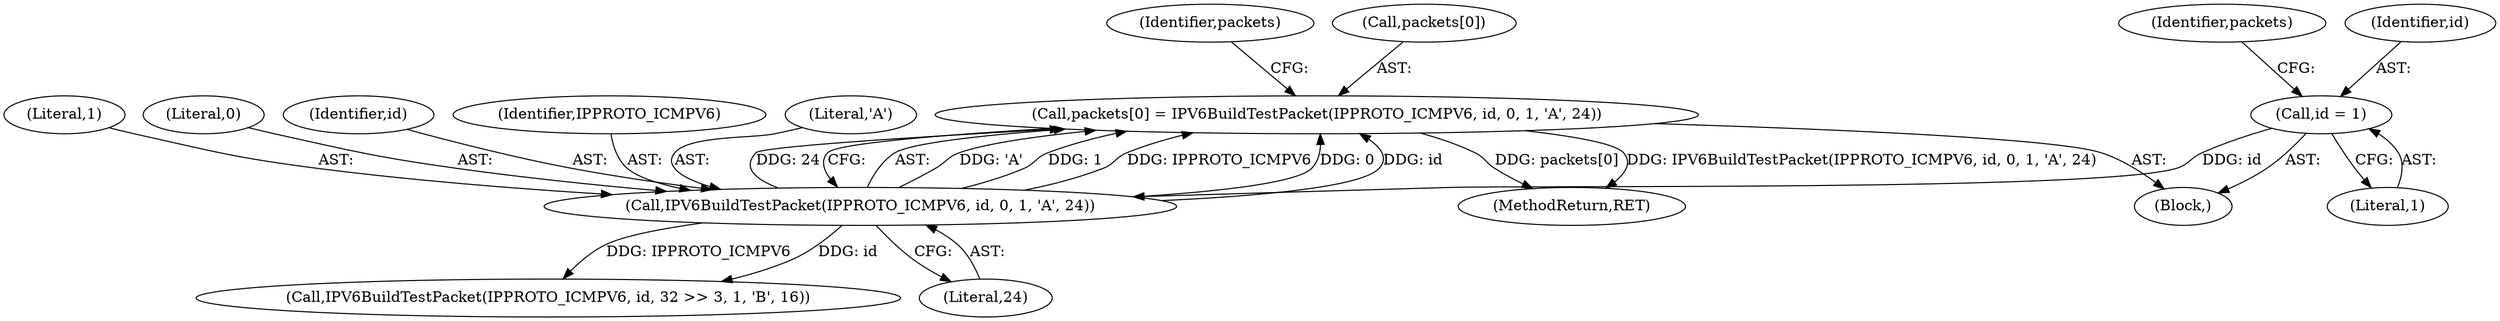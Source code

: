 digraph "0_suricata_4a04f814b15762eb446a5ead4d69d021512df6f8_14@array" {
"1000144" [label="(Call,packets[0] = IPV6BuildTestPacket(IPPROTO_ICMPV6, id, 0, 1, 'A', 24))"];
"1000148" [label="(Call,IPV6BuildTestPacket(IPPROTO_ICMPV6, id, 0, 1, 'A', 24))"];
"1000135" [label="(Call,id = 1)"];
"1000152" [label="(Literal,1)"];
"1000144" [label="(Call,packets[0] = IPV6BuildTestPacket(IPPROTO_ICMPV6, id, 0, 1, 'A', 24))"];
"1000148" [label="(Call,IPV6BuildTestPacket(IPPROTO_ICMPV6, id, 0, 1, 'A', 24))"];
"1000140" [label="(Identifier,packets)"];
"1000151" [label="(Literal,0)"];
"1000150" [label="(Identifier,id)"];
"1000136" [label="(Identifier,id)"];
"1000135" [label="(Call,id = 1)"];
"1000157" [label="(Identifier,packets)"];
"1000127" [label="(Block,)"];
"1000159" [label="(Call,IPV6BuildTestPacket(IPPROTO_ICMPV6, id, 32 >> 3, 1, 'B', 16))"];
"1000137" [label="(Literal,1)"];
"1000149" [label="(Identifier,IPPROTO_ICMPV6)"];
"1000153" [label="(Literal,'A')"];
"1000154" [label="(Literal,24)"];
"1000516" [label="(MethodReturn,RET)"];
"1000145" [label="(Call,packets[0])"];
"1000144" -> "1000127"  [label="AST: "];
"1000144" -> "1000148"  [label="CFG: "];
"1000145" -> "1000144"  [label="AST: "];
"1000148" -> "1000144"  [label="AST: "];
"1000157" -> "1000144"  [label="CFG: "];
"1000144" -> "1000516"  [label="DDG: IPV6BuildTestPacket(IPPROTO_ICMPV6, id, 0, 1, 'A', 24)"];
"1000144" -> "1000516"  [label="DDG: packets[0]"];
"1000148" -> "1000144"  [label="DDG: 'A'"];
"1000148" -> "1000144"  [label="DDG: 1"];
"1000148" -> "1000144"  [label="DDG: IPPROTO_ICMPV6"];
"1000148" -> "1000144"  [label="DDG: 0"];
"1000148" -> "1000144"  [label="DDG: id"];
"1000148" -> "1000144"  [label="DDG: 24"];
"1000148" -> "1000154"  [label="CFG: "];
"1000149" -> "1000148"  [label="AST: "];
"1000150" -> "1000148"  [label="AST: "];
"1000151" -> "1000148"  [label="AST: "];
"1000152" -> "1000148"  [label="AST: "];
"1000153" -> "1000148"  [label="AST: "];
"1000154" -> "1000148"  [label="AST: "];
"1000135" -> "1000148"  [label="DDG: id"];
"1000148" -> "1000159"  [label="DDG: IPPROTO_ICMPV6"];
"1000148" -> "1000159"  [label="DDG: id"];
"1000135" -> "1000127"  [label="AST: "];
"1000135" -> "1000137"  [label="CFG: "];
"1000136" -> "1000135"  [label="AST: "];
"1000137" -> "1000135"  [label="AST: "];
"1000140" -> "1000135"  [label="CFG: "];
}
